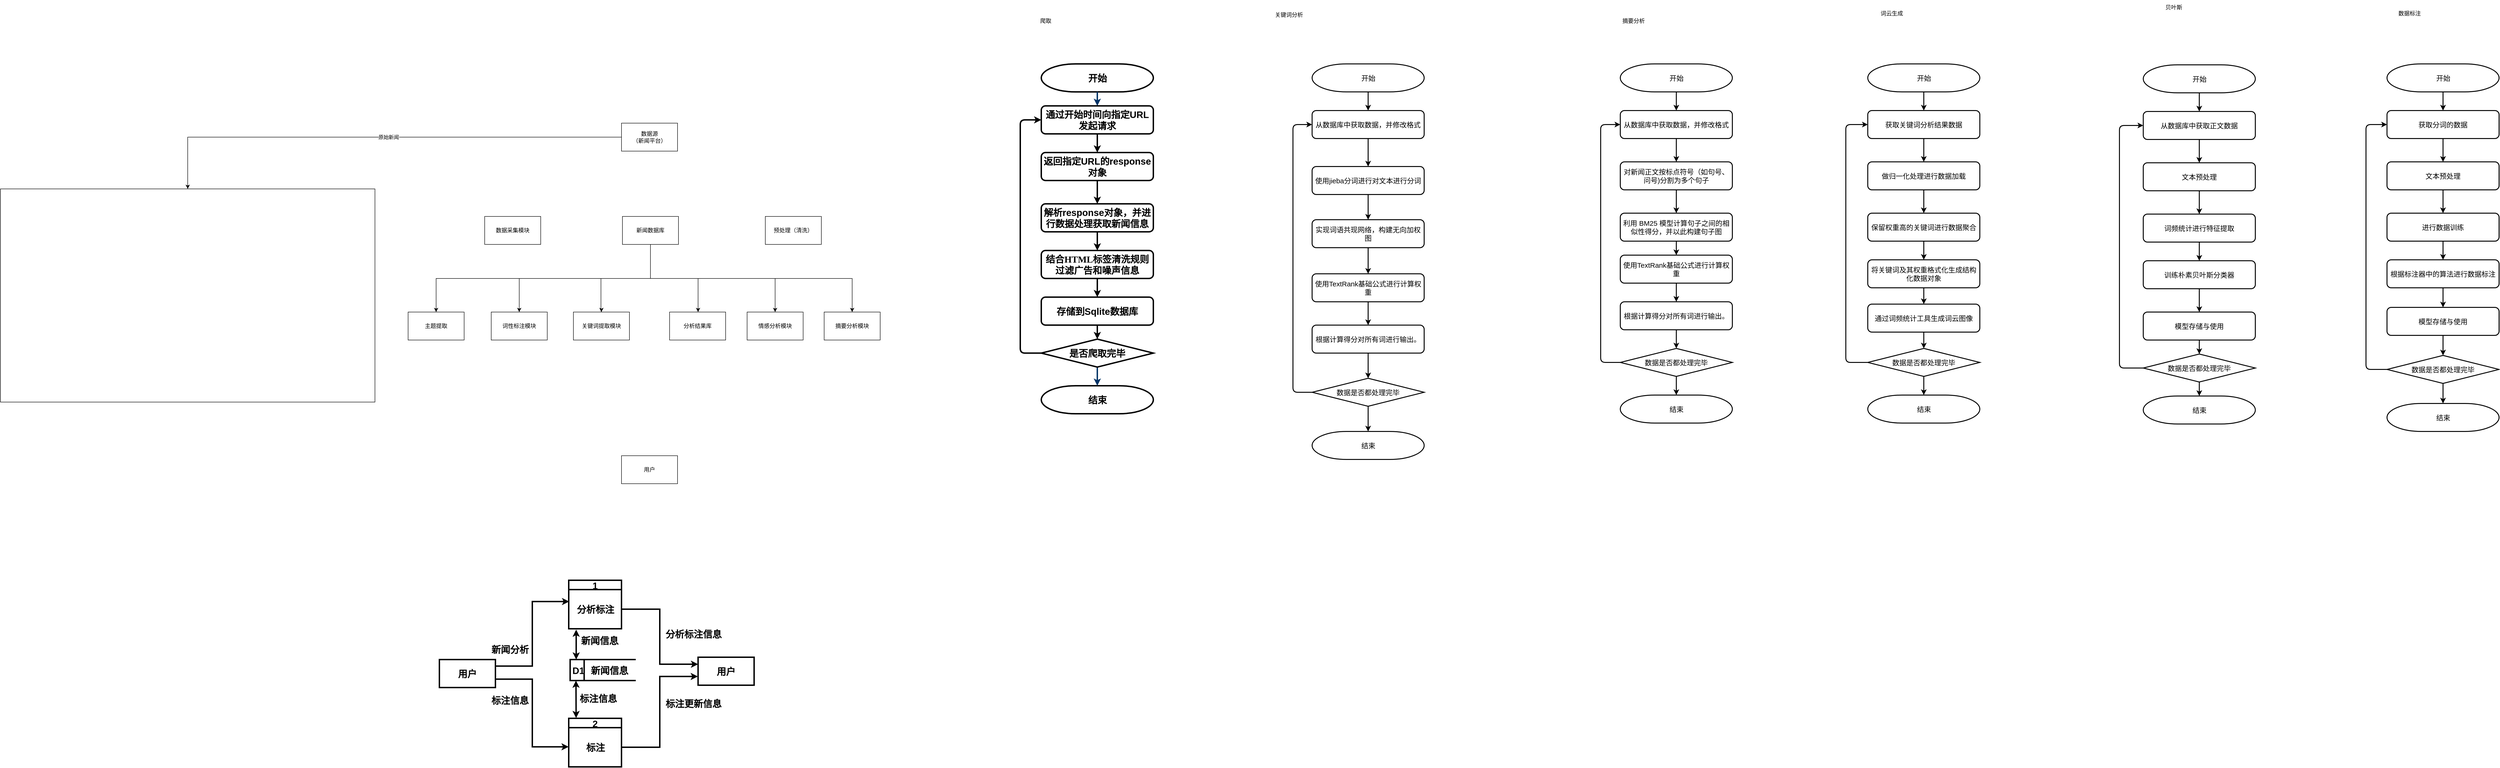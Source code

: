 <mxfile version="26.2.14">
  <diagram id="6a731a19-8d31-9384-78a2-239565b7b9f0" name="Page-1">
    <mxGraphModel dx="3912" dy="1442" grid="0" gridSize="10" guides="1" tooltips="1" connect="1" arrows="1" fold="1" page="0" pageScale="1" pageWidth="1169" pageHeight="827" background="none" math="0" shadow="0">
      <root>
        <mxCell id="0" />
        <mxCell id="1" parent="0" />
        <mxCell id="2" value="开始" style="shape=mxgraph.flowchart.terminator;strokeWidth=3;gradientColor=none;gradientDirection=north;fontStyle=1;html=1;strokeColor=default;fillColor=default;fontSize=20;rounded=1;" parent="1" vertex="1">
          <mxGeometry x="140" y="120" width="240" height="60" as="geometry" />
        </mxCell>
        <mxCell id="7" style="fontStyle=1;strokeColor=#003366;strokeWidth=3;html=1;entryX=0.5;entryY=0;entryDx=0;entryDy=0;rounded=1;fontSize=20;" parent="1" source="2" target="wHxs4oyfYH_jLCG5n1om-55" edge="1">
          <mxGeometry relative="1" as="geometry">
            <mxPoint x="261.868" y="182" as="targetPoint" />
          </mxGeometry>
        </mxCell>
        <mxCell id="54" value="" style="edgeStyle=elbowEdgeStyle;elbow=horizontal;fontStyle=1;strokeColor=default;strokeWidth=3;html=1;entryX=0;entryY=0.5;entryDx=0;entryDy=0;rounded=1;exitX=0;exitY=0.5;exitDx=0;exitDy=0;exitPerimeter=0;align=center;verticalAlign=middle;fontFamily=Helvetica;fontSize=20;fontColor=default;labelBackgroundColor=default;endArrow=classic;fillColor=default;gradientColor=none;gradientDirection=north;" parent="1" source="wHxs4oyfYH_jLCG5n1om-70" target="wHxs4oyfYH_jLCG5n1om-55" edge="1">
          <mxGeometry width="100" height="100" as="geometry">
            <mxPoint x="104" y="792" as="sourcePoint" />
            <mxPoint x="140.98" y="253" as="targetPoint" />
            <Array as="points">
              <mxPoint x="95" y="494" />
            </Array>
          </mxGeometry>
        </mxCell>
        <mxCell id="wHxs4oyfYH_jLCG5n1om-58" style="rounded=1;orthogonalLoop=1;jettySize=auto;html=1;entryX=0.5;entryY=0;entryDx=0;entryDy=0;fontFamily=Helvetica;fontSize=20;fontColor=default;fontStyle=1;strokeWidth=3;" parent="1" source="wHxs4oyfYH_jLCG5n1om-55" target="wHxs4oyfYH_jLCG5n1om-56" edge="1">
          <mxGeometry relative="1" as="geometry" />
        </mxCell>
        <mxCell id="wHxs4oyfYH_jLCG5n1om-55" value="通过开始时间向指定URL发起请求" style="rounded=1;whiteSpace=wrap;html=1;strokeColor=default;strokeWidth=3;align=center;verticalAlign=middle;fontFamily=Helvetica;fontSize=20;fontColor=default;fontStyle=1;fillColor=default;gradientColor=none;gradientDirection=north;shadow=0;" parent="1" vertex="1">
          <mxGeometry x="140" y="210" width="240" height="60" as="geometry" />
        </mxCell>
        <mxCell id="wHxs4oyfYH_jLCG5n1om-63" value="" style="edgeStyle=orthogonalEdgeStyle;rounded=1;orthogonalLoop=1;jettySize=auto;html=1;fontFamily=Helvetica;fontSize=20;fontColor=default;fontStyle=1;entryX=0.5;entryY=0;entryDx=0;entryDy=0;strokeWidth=3;" parent="1" source="wHxs4oyfYH_jLCG5n1om-56" target="wHxs4oyfYH_jLCG5n1om-64" edge="1">
          <mxGeometry relative="1" as="geometry">
            <mxPoint x="262" y="472" as="targetPoint" />
          </mxGeometry>
        </mxCell>
        <mxCell id="wHxs4oyfYH_jLCG5n1om-56" value="返回指定URL的response对象" style="rounded=1;whiteSpace=wrap;html=1;strokeColor=default;strokeWidth=3;align=center;verticalAlign=middle;fontFamily=Helvetica;fontSize=20;fontColor=default;fontStyle=1;fillColor=default;gradientColor=none;gradientDirection=north;shadow=0;resizable=1;" parent="1" vertex="1">
          <mxGeometry x="140" y="310" width="240" height="60" as="geometry" />
        </mxCell>
        <mxCell id="wHxs4oyfYH_jLCG5n1om-67" style="edgeStyle=orthogonalEdgeStyle;rounded=1;orthogonalLoop=1;jettySize=auto;html=1;entryX=0.5;entryY=0;entryDx=0;entryDy=0;fontFamily=Helvetica;fontSize=20;fontColor=default;fontStyle=1;strokeWidth=3;" parent="1" source="wHxs4oyfYH_jLCG5n1om-64" target="wHxs4oyfYH_jLCG5n1om-66" edge="1">
          <mxGeometry relative="1" as="geometry" />
        </mxCell>
        <mxCell id="wHxs4oyfYH_jLCG5n1om-64" value="解析response对象，并进行数据处理获取新闻信息" style="rounded=1;whiteSpace=wrap;html=1;strokeColor=default;strokeWidth=3;align=center;verticalAlign=middle;fontFamily=Helvetica;fontSize=20;fontColor=default;fontStyle=1;fillColor=default;gradientColor=none;gradientDirection=north;aspect=fixed;shadow=0;resizable=1;" parent="1" vertex="1">
          <mxGeometry x="140" y="420" width="240" height="60" as="geometry" />
        </mxCell>
        <mxCell id="wHxs4oyfYH_jLCG5n1om-72" style="edgeStyle=orthogonalEdgeStyle;rounded=1;orthogonalLoop=1;jettySize=auto;html=1;entryX=0.5;entryY=0;entryDx=0;entryDy=0;fontFamily=Helvetica;fontSize=20;fontColor=default;fontStyle=1;strokeWidth=3;" parent="1" source="wHxs4oyfYH_jLCG5n1om-66" target="wHxs4oyfYH_jLCG5n1om-71" edge="1">
          <mxGeometry relative="1" as="geometry" />
        </mxCell>
        <mxCell id="wHxs4oyfYH_jLCG5n1om-66" value="&lt;span lang=&quot;ZH-CN&quot; style=&quot;text-align: start; line-height: 24px; font-family: SimSun;&quot;&gt;结合&lt;/span&gt;&lt;span lang=&quot;EN-US&quot; style=&quot;text-align: start; line-height: 24px; font-family: &amp;quot;Times New Roman&amp;quot;, serif;&quot;&gt;HTML&lt;/span&gt;&lt;span lang=&quot;ZH-CN&quot; style=&quot;text-align: start; line-height: 24px; font-family: SimSun;&quot;&gt;标签清洗规则过滤广告和噪声信息&lt;/span&gt;&lt;span style=&quot;text-align: start;&quot;&gt;&lt;/span&gt;" style="rounded=1;whiteSpace=wrap;html=1;strokeColor=default;strokeWidth=3;align=center;verticalAlign=middle;fontFamily=Helvetica;fontSize=20;fontColor=default;fontStyle=1;fillColor=default;gradientColor=none;gradientDirection=north;aspect=fixed;shadow=0;resizable=1;" parent="1" vertex="1">
          <mxGeometry x="140" y="520" width="240" height="60" as="geometry" />
        </mxCell>
        <mxCell id="wHxs4oyfYH_jLCG5n1om-68" value="结束" style="shape=mxgraph.flowchart.terminator;strokeWidth=3;gradientColor=none;gradientDirection=north;fontStyle=1;html=1;rounded=1;shadow=0;strokeColor=default;align=center;verticalAlign=middle;fontFamily=Helvetica;fontSize=20;fontColor=default;resizable=1;fillColor=default;" parent="1" vertex="1">
          <mxGeometry x="140" y="810" width="240" height="60" as="geometry" />
        </mxCell>
        <mxCell id="wHxs4oyfYH_jLCG5n1om-69" value="" style="edgeStyle=elbowEdgeStyle;elbow=vertical;exitX=0.5;exitY=1;exitPerimeter=0;entryX=0.5;entryY=0;entryPerimeter=0;fontStyle=1;strokeColor=#003366;strokeWidth=3;html=1;exitDx=0;exitDy=0;rounded=1;fontSize=20;" parent="1" source="wHxs4oyfYH_jLCG5n1om-70" target="wHxs4oyfYH_jLCG5n1om-68" edge="1">
          <mxGeometry width="100" height="100" as="geometry">
            <mxPoint x="260.99" y="1132" as="sourcePoint" />
            <mxPoint x="40.99" y="-678" as="targetPoint" />
          </mxGeometry>
        </mxCell>
        <mxCell id="wHxs4oyfYH_jLCG5n1om-70" value="是否爬取完毕" style="strokeWidth=3;html=1;shape=mxgraph.flowchart.decision;whiteSpace=wrap;strokeColor=default;align=center;verticalAlign=middle;fontFamily=Helvetica;fontSize=20;fontColor=default;fontStyle=1;fillColor=default;gradientColor=none;gradientDirection=north;rounded=1;shadow=0;resizable=1;" parent="1" vertex="1">
          <mxGeometry x="140" y="710" width="240" height="60" as="geometry" />
        </mxCell>
        <mxCell id="wHxs4oyfYH_jLCG5n1om-71" value="存储到Sqlite数据库" style="rounded=1;whiteSpace=wrap;html=1;strokeColor=default;strokeWidth=3;align=center;verticalAlign=middle;fontFamily=Helvetica;fontSize=20;fontColor=default;fontStyle=1;fillColor=default;gradientColor=none;gradientDirection=north;aspect=fixed;shadow=0;resizable=1;" parent="1" vertex="1">
          <mxGeometry x="140" y="620" width="240" height="60" as="geometry" />
        </mxCell>
        <mxCell id="wHxs4oyfYH_jLCG5n1om-73" style="edgeStyle=orthogonalEdgeStyle;rounded=1;orthogonalLoop=1;jettySize=auto;html=1;entryX=0.5;entryY=0;entryDx=0;entryDy=0;entryPerimeter=0;fontFamily=Helvetica;fontSize=20;fontColor=default;fontStyle=1;strokeWidth=3;" parent="1" source="wHxs4oyfYH_jLCG5n1om-71" target="wHxs4oyfYH_jLCG5n1om-70" edge="1">
          <mxGeometry relative="1" as="geometry" />
        </mxCell>
        <mxCell id="LzJQOZDA2m0IZSeO_Y6F-54" value="开始" style="shape=mxgraph.flowchart.terminator;strokeWidth=2;gradientColor=none;gradientDirection=north;fontStyle=0;html=1;rounded=1;strokeColor=default;align=center;verticalAlign=middle;fontFamily=Helvetica;fontSize=15;fontColor=default;fillColor=default;" parent="1" vertex="1">
          <mxGeometry x="720" y="120" width="240" height="60" as="geometry" />
        </mxCell>
        <mxCell id="LzJQOZDA2m0IZSeO_Y6F-55" style="fontStyle=0;strokeColor=default;strokeWidth=2;html=1;entryX=0.5;entryY=0;entryDx=0;entryDy=0;rounded=1;align=center;verticalAlign=middle;fontFamily=Helvetica;fontSize=15;fontColor=default;fillColor=default;gradientColor=none;gradientDirection=north;" parent="1" source="LzJQOZDA2m0IZSeO_Y6F-54" target="LzJQOZDA2m0IZSeO_Y6F-58" edge="1">
          <mxGeometry relative="1" as="geometry">
            <mxPoint x="797.868" y="161" as="targetPoint" />
          </mxGeometry>
        </mxCell>
        <mxCell id="LzJQOZDA2m0IZSeO_Y6F-56" value="" style="edgeStyle=elbowEdgeStyle;elbow=horizontal;fontStyle=0;strokeColor=default;strokeWidth=2;html=1;entryX=0;entryY=0.5;entryDx=0;entryDy=0;exitX=0;exitY=0.5;exitDx=0;exitDy=0;exitPerimeter=0;rounded=1;align=center;verticalAlign=middle;fontFamily=Helvetica;fontSize=15;fontColor=default;fillColor=default;gradientColor=none;gradientDirection=north;" parent="1" source="LzJQOZDA2m0IZSeO_Y6F-67" target="LzJQOZDA2m0IZSeO_Y6F-58" edge="1">
          <mxGeometry width="100" height="100" as="geometry">
            <mxPoint x="697" y="851" as="sourcePoint" />
            <mxPoint x="687" y="321" as="targetPoint" />
            <Array as="points">
              <mxPoint x="679" y="546" />
            </Array>
          </mxGeometry>
        </mxCell>
        <mxCell id="LzJQOZDA2m0IZSeO_Y6F-58" value="从数据库中获取数据，并修改格式" style="rounded=1;whiteSpace=wrap;html=1;strokeColor=default;strokeWidth=2;align=center;verticalAlign=middle;fontFamily=Helvetica;fontSize=15;fontColor=default;fontStyle=0;fillColor=default;gradientColor=none;gradientDirection=north;aspect=fixed;" parent="1" vertex="1">
          <mxGeometry x="720" y="220" width="240" height="60" as="geometry" />
        </mxCell>
        <mxCell id="LzJQOZDA2m0IZSeO_Y6F-59" value="" style="rounded=1;orthogonalLoop=1;jettySize=auto;html=1;fontFamily=Helvetica;fontSize=15;fontColor=default;fontStyle=0;entryX=0.5;entryY=0;entryDx=0;entryDy=0;strokeColor=default;strokeWidth=2;align=center;verticalAlign=middle;fillColor=default;gradientColor=none;gradientDirection=north;exitX=0.5;exitY=1;exitDx=0;exitDy=0;" parent="1" source="LzJQOZDA2m0IZSeO_Y6F-58" target="LzJQOZDA2m0IZSeO_Y6F-62" edge="1">
          <mxGeometry relative="1" as="geometry">
            <mxPoint x="798" y="451" as="targetPoint" />
            <mxPoint x="909" y="302" as="sourcePoint" />
          </mxGeometry>
        </mxCell>
        <mxCell id="Jha9g-4mbw-mB7nA6V5e-54" style="edgeStyle=orthogonalEdgeStyle;rounded=1;orthogonalLoop=1;jettySize=auto;html=1;entryX=0.5;entryY=0;entryDx=0;entryDy=0;strokeColor=default;strokeWidth=2;align=center;verticalAlign=middle;fontFamily=Helvetica;fontSize=15;fontColor=default;fontStyle=0;labelBackgroundColor=default;endArrow=classic;fillColor=default;gradientColor=none;gradientDirection=north;" parent="1" source="LzJQOZDA2m0IZSeO_Y6F-62" target="LzJQOZDA2m0IZSeO_Y6F-64" edge="1">
          <mxGeometry relative="1" as="geometry" />
        </mxCell>
        <mxCell id="LzJQOZDA2m0IZSeO_Y6F-62" value="使用jieba分词进行对文本进行分词" style="rounded=1;whiteSpace=wrap;html=1;strokeColor=default;strokeWidth=2;align=center;verticalAlign=middle;fontFamily=Helvetica;fontSize=15;fontColor=default;fontStyle=0;fillColor=default;gradientColor=none;gradientDirection=north;aspect=fixed;" parent="1" vertex="1">
          <mxGeometry x="720" y="340" width="240" height="60" as="geometry" />
        </mxCell>
        <mxCell id="LzJQOZDA2m0IZSeO_Y6F-63" style="edgeStyle=orthogonalEdgeStyle;rounded=1;orthogonalLoop=1;jettySize=auto;html=1;entryX=0.5;entryY=0;entryDx=0;entryDy=0;fontFamily=Helvetica;fontSize=15;fontColor=default;fontStyle=0;strokeColor=default;strokeWidth=2;align=center;verticalAlign=middle;fillColor=default;gradientColor=none;gradientDirection=north;" parent="1" source="LzJQOZDA2m0IZSeO_Y6F-64" target="LzJQOZDA2m0IZSeO_Y6F-68" edge="1">
          <mxGeometry relative="1" as="geometry" />
        </mxCell>
        <mxCell id="LzJQOZDA2m0IZSeO_Y6F-64" value="实现词语共现网络，构建无向加权图" style="rounded=1;whiteSpace=wrap;html=1;strokeColor=default;strokeWidth=2;align=center;verticalAlign=middle;fontFamily=Helvetica;fontSize=15;fontColor=default;fontStyle=0;fillColor=default;gradientColor=none;gradientDirection=north;aspect=fixed;" parent="1" vertex="1">
          <mxGeometry x="720" y="454" width="240" height="60" as="geometry" />
        </mxCell>
        <mxCell id="LzJQOZDA2m0IZSeO_Y6F-65" value="结束" style="shape=mxgraph.flowchart.terminator;strokeWidth=2;gradientColor=none;gradientDirection=north;fontStyle=0;html=1;rounded=1;strokeColor=default;align=center;verticalAlign=middle;fontFamily=Helvetica;fontSize=15;fontColor=default;fillColor=default;" parent="1" vertex="1">
          <mxGeometry x="720" y="908" width="240" height="60" as="geometry" />
        </mxCell>
        <mxCell id="LzJQOZDA2m0IZSeO_Y6F-66" value="" style="edgeStyle=elbowEdgeStyle;elbow=vertical;exitX=0.5;exitY=1;exitPerimeter=0;entryX=0.5;entryY=0;entryPerimeter=0;fontStyle=0;strokeColor=default;strokeWidth=2;html=1;exitDx=0;exitDy=0;rounded=1;align=center;verticalAlign=middle;fontFamily=Helvetica;fontSize=15;fontColor=default;fillColor=default;gradientColor=none;gradientDirection=north;" parent="1" source="LzJQOZDA2m0IZSeO_Y6F-67" target="LzJQOZDA2m0IZSeO_Y6F-65" edge="1">
          <mxGeometry width="100" height="100" as="geometry">
            <mxPoint x="796.74" y="1261" as="sourcePoint" />
            <mxPoint x="576.74" y="-549" as="targetPoint" />
          </mxGeometry>
        </mxCell>
        <mxCell id="LzJQOZDA2m0IZSeO_Y6F-67" value="数据是否都处理完毕" style="strokeWidth=2;html=1;shape=mxgraph.flowchart.decision;whiteSpace=wrap;strokeColor=default;align=center;verticalAlign=middle;fontFamily=Helvetica;fontSize=15;fontColor=default;fontStyle=0;fillColor=default;gradientColor=none;gradientDirection=north;rounded=1;" parent="1" vertex="1">
          <mxGeometry x="720" y="794" width="240" height="60" as="geometry" />
        </mxCell>
        <mxCell id="LzJQOZDA2m0IZSeO_Y6F-75" style="edgeStyle=orthogonalEdgeStyle;rounded=1;orthogonalLoop=1;jettySize=auto;html=1;entryX=0.5;entryY=0;entryDx=0;entryDy=0;strokeColor=default;strokeWidth=2;align=center;verticalAlign=middle;fontFamily=Helvetica;fontSize=15;fontColor=default;fontStyle=0;fillColor=default;gradientColor=none;gradientDirection=north;" parent="1" source="LzJQOZDA2m0IZSeO_Y6F-68" target="LzJQOZDA2m0IZSeO_Y6F-73" edge="1">
          <mxGeometry relative="1" as="geometry" />
        </mxCell>
        <mxCell id="LzJQOZDA2m0IZSeO_Y6F-68" value="使用TextRank基础公式进行计算权重" style="rounded=1;whiteSpace=wrap;html=1;strokeColor=default;strokeWidth=2;align=center;verticalAlign=middle;fontFamily=Helvetica;fontSize=15;fontColor=default;fontStyle=0;fillColor=default;gradientColor=none;gradientDirection=north;aspect=fixed;" parent="1" vertex="1">
          <mxGeometry x="720" y="570" width="240" height="60" as="geometry" />
        </mxCell>
        <mxCell id="LzJQOZDA2m0IZSeO_Y6F-73" value="根据计算得分对所有词进行输出。" style="rounded=1;whiteSpace=wrap;html=1;strokeColor=default;strokeWidth=2;align=center;verticalAlign=middle;fontFamily=Helvetica;fontSize=15;fontColor=default;fontStyle=0;fillColor=default;gradientColor=none;gradientDirection=north;aspect=fixed;" parent="1" vertex="1">
          <mxGeometry x="720" y="680" width="240" height="60" as="geometry" />
        </mxCell>
        <mxCell id="LzJQOZDA2m0IZSeO_Y6F-76" style="edgeStyle=orthogonalEdgeStyle;rounded=1;orthogonalLoop=1;jettySize=auto;html=1;entryX=0.5;entryY=0;entryDx=0;entryDy=0;entryPerimeter=0;strokeColor=default;strokeWidth=2;align=center;verticalAlign=middle;fontFamily=Helvetica;fontSize=15;fontColor=default;fontStyle=0;fillColor=default;gradientColor=none;gradientDirection=north;" parent="1" source="LzJQOZDA2m0IZSeO_Y6F-73" target="LzJQOZDA2m0IZSeO_Y6F-67" edge="1">
          <mxGeometry relative="1" as="geometry" />
        </mxCell>
        <mxCell id="IWu84GvnVnbfeA6_wP9a-54" value="开始" style="shape=mxgraph.flowchart.terminator;strokeWidth=2;gradientColor=none;gradientDirection=north;fontStyle=0;html=1;rounded=1;strokeColor=default;align=center;verticalAlign=middle;fontFamily=Helvetica;fontSize=15;fontColor=default;fillColor=default;" parent="1" vertex="1">
          <mxGeometry x="1380" y="120" width="240" height="60" as="geometry" />
        </mxCell>
        <mxCell id="IWu84GvnVnbfeA6_wP9a-55" style="fontStyle=0;strokeColor=default;strokeWidth=2;html=1;entryX=0.5;entryY=0;entryDx=0;entryDy=0;rounded=1;align=center;verticalAlign=middle;fontFamily=Helvetica;fontSize=15;fontColor=default;fillColor=default;gradientColor=none;gradientDirection=north;" parent="1" source="IWu84GvnVnbfeA6_wP9a-54" target="IWu84GvnVnbfeA6_wP9a-58" edge="1">
          <mxGeometry relative="1" as="geometry">
            <mxPoint x="1454.868" y="250" as="targetPoint" />
          </mxGeometry>
        </mxCell>
        <mxCell id="IWu84GvnVnbfeA6_wP9a-56" value="" style="edgeStyle=elbowEdgeStyle;elbow=horizontal;fontStyle=0;strokeColor=default;strokeWidth=2;html=1;entryX=0;entryY=0.5;entryDx=0;entryDy=0;exitX=0;exitY=0.5;exitDx=0;exitDy=0;exitPerimeter=0;rounded=1;align=center;verticalAlign=middle;fontFamily=Helvetica;fontSize=15;fontColor=default;fillColor=default;gradientColor=none;gradientDirection=north;" parent="1" source="IWu84GvnVnbfeA6_wP9a-67" target="IWu84GvnVnbfeA6_wP9a-58" edge="1">
          <mxGeometry width="100" height="100" as="geometry">
            <mxPoint x="1354" y="940" as="sourcePoint" />
            <mxPoint x="1344" y="410" as="targetPoint" />
            <Array as="points">
              <mxPoint x="1338" y="509" />
            </Array>
          </mxGeometry>
        </mxCell>
        <mxCell id="IWu84GvnVnbfeA6_wP9a-57" style="edgeStyle=orthogonalEdgeStyle;rounded=1;orthogonalLoop=1;jettySize=auto;html=1;entryX=0.5;entryY=0;entryDx=0;entryDy=0;fontFamily=Helvetica;fontSize=15;fontColor=default;fontStyle=0;strokeColor=default;strokeWidth=2;align=center;verticalAlign=middle;fillColor=default;gradientColor=none;gradientDirection=north;" parent="1" source="IWu84GvnVnbfeA6_wP9a-58" target="IWu84GvnVnbfeA6_wP9a-60" edge="1">
          <mxGeometry relative="1" as="geometry" />
        </mxCell>
        <mxCell id="IWu84GvnVnbfeA6_wP9a-58" value="从数据库中获取数据，并修改格式" style="rounded=1;whiteSpace=wrap;html=1;strokeColor=default;strokeWidth=2;align=center;verticalAlign=middle;fontFamily=Helvetica;fontSize=15;fontColor=default;fontStyle=0;fillColor=default;gradientColor=none;gradientDirection=north;aspect=fixed;" parent="1" vertex="1">
          <mxGeometry x="1380" y="220" width="240" height="60" as="geometry" />
        </mxCell>
        <mxCell id="IWu84GvnVnbfeA6_wP9a-59" value="" style="edgeStyle=orthogonalEdgeStyle;rounded=1;orthogonalLoop=1;jettySize=auto;html=1;fontFamily=Helvetica;fontSize=15;fontColor=default;fontStyle=0;entryX=0.5;entryY=0;entryDx=0;entryDy=0;strokeColor=default;strokeWidth=2;align=center;verticalAlign=middle;fillColor=default;gradientColor=none;gradientDirection=north;" parent="1" source="IWu84GvnVnbfeA6_wP9a-60" target="IWu84GvnVnbfeA6_wP9a-62" edge="1">
          <mxGeometry relative="1" as="geometry">
            <mxPoint x="1455" y="540" as="targetPoint" />
          </mxGeometry>
        </mxCell>
        <mxCell id="IWu84GvnVnbfeA6_wP9a-60" value="对新闻正文按标点符号（如句号、问号)分割为多个句子" style="rounded=1;whiteSpace=wrap;html=1;strokeColor=default;strokeWidth=2;align=center;verticalAlign=middle;fontFamily=Helvetica;fontSize=15;fontColor=default;fontStyle=0;fillColor=default;gradientColor=none;gradientDirection=north;aspect=fixed;" parent="1" vertex="1">
          <mxGeometry x="1380" y="330" width="240" height="60" as="geometry" />
        </mxCell>
        <mxCell id="IWu84GvnVnbfeA6_wP9a-61" style="edgeStyle=orthogonalEdgeStyle;rounded=1;orthogonalLoop=1;jettySize=auto;html=1;entryX=0.5;entryY=0;entryDx=0;entryDy=0;fontFamily=Helvetica;fontSize=15;fontColor=default;fontStyle=0;strokeColor=default;strokeWidth=2;align=center;verticalAlign=middle;fillColor=default;gradientColor=none;gradientDirection=north;" parent="1" source="IWu84GvnVnbfeA6_wP9a-62" target="IWu84GvnVnbfeA6_wP9a-69" edge="1">
          <mxGeometry relative="1" as="geometry">
            <mxPoint x="1454.245" y="640" as="targetPoint" />
          </mxGeometry>
        </mxCell>
        <mxCell id="IWu84GvnVnbfeA6_wP9a-62" value="利用 BM25 模型计算句子之间的相似性得分，并以此构建句子图" style="rounded=1;whiteSpace=wrap;html=1;strokeColor=default;strokeWidth=2;align=center;verticalAlign=middle;fontFamily=Helvetica;fontSize=15;fontColor=default;fontStyle=0;fillColor=default;gradientColor=none;gradientDirection=north;aspect=fixed;" parent="1" vertex="1">
          <mxGeometry x="1380" y="440" width="240" height="60" as="geometry" />
        </mxCell>
        <mxCell id="IWu84GvnVnbfeA6_wP9a-65" value="结束" style="shape=mxgraph.flowchart.terminator;strokeWidth=2;gradientColor=none;gradientDirection=north;fontStyle=0;html=1;rounded=1;strokeColor=default;align=center;verticalAlign=middle;fontFamily=Helvetica;fontSize=15;fontColor=default;fillColor=default;" parent="1" vertex="1">
          <mxGeometry x="1380" y="830" width="240" height="60" as="geometry" />
        </mxCell>
        <mxCell id="IWu84GvnVnbfeA6_wP9a-66" value="" style="edgeStyle=elbowEdgeStyle;elbow=vertical;exitX=0.5;exitY=1;exitPerimeter=0;entryX=0.5;entryY=0;entryPerimeter=0;fontStyle=0;strokeColor=default;strokeWidth=2;html=1;exitDx=0;exitDy=0;rounded=1;align=center;verticalAlign=middle;fontFamily=Helvetica;fontSize=15;fontColor=default;fillColor=default;gradientColor=none;gradientDirection=north;" parent="1" source="IWu84GvnVnbfeA6_wP9a-67" target="IWu84GvnVnbfeA6_wP9a-65" edge="1">
          <mxGeometry width="100" height="100" as="geometry">
            <mxPoint x="1453.995" y="1000" as="sourcePoint" />
            <mxPoint x="1233.74" y="-600" as="targetPoint" />
          </mxGeometry>
        </mxCell>
        <mxCell id="IWu84GvnVnbfeA6_wP9a-67" value="数据是否都处理完毕" style="strokeWidth=2;html=1;shape=mxgraph.flowchart.decision;whiteSpace=wrap;strokeColor=default;align=center;verticalAlign=middle;fontFamily=Helvetica;fontSize=15;fontColor=default;fontStyle=0;fillColor=default;gradientColor=none;gradientDirection=north;rounded=1;" parent="1" vertex="1">
          <mxGeometry x="1380" y="730" width="240" height="60" as="geometry" />
        </mxCell>
        <mxCell id="IWu84GvnVnbfeA6_wP9a-68" style="edgeStyle=orthogonalEdgeStyle;rounded=1;orthogonalLoop=1;jettySize=auto;html=1;entryX=0.5;entryY=0;entryDx=0;entryDy=0;strokeColor=default;strokeWidth=2;align=center;verticalAlign=middle;fontFamily=Helvetica;fontSize=15;fontColor=default;fontStyle=0;fillColor=default;gradientColor=none;gradientDirection=north;" parent="1" source="IWu84GvnVnbfeA6_wP9a-69" target="IWu84GvnVnbfeA6_wP9a-70" edge="1">
          <mxGeometry relative="1" as="geometry" />
        </mxCell>
        <mxCell id="IWu84GvnVnbfeA6_wP9a-69" value="使用TextRank基础公式进行计算权重" style="rounded=1;whiteSpace=wrap;html=1;strokeColor=default;strokeWidth=2;align=center;verticalAlign=middle;fontFamily=Helvetica;fontSize=15;fontColor=default;fontStyle=0;fillColor=default;gradientColor=none;gradientDirection=north;aspect=fixed;" parent="1" vertex="1">
          <mxGeometry x="1380" y="530" width="240" height="60" as="geometry" />
        </mxCell>
        <mxCell id="IWu84GvnVnbfeA6_wP9a-70" value="根据计算得分对所有词进行输出。" style="rounded=1;whiteSpace=wrap;html=1;strokeColor=default;strokeWidth=2;align=center;verticalAlign=middle;fontFamily=Helvetica;fontSize=15;fontColor=default;fontStyle=0;fillColor=default;gradientColor=none;gradientDirection=north;aspect=fixed;" parent="1" vertex="1">
          <mxGeometry x="1380" y="630" width="240" height="60" as="geometry" />
        </mxCell>
        <mxCell id="IWu84GvnVnbfeA6_wP9a-71" style="edgeStyle=orthogonalEdgeStyle;rounded=1;orthogonalLoop=1;jettySize=auto;html=1;entryX=0.5;entryY=0;entryDx=0;entryDy=0;entryPerimeter=0;strokeColor=default;strokeWidth=2;align=center;verticalAlign=middle;fontFamily=Helvetica;fontSize=15;fontColor=default;fontStyle=0;fillColor=default;gradientColor=none;gradientDirection=north;" parent="1" source="IWu84GvnVnbfeA6_wP9a-70" target="IWu84GvnVnbfeA6_wP9a-67" edge="1">
          <mxGeometry relative="1" as="geometry">
            <mxPoint x="1453.995" y="940" as="targetPoint" />
          </mxGeometry>
        </mxCell>
        <mxCell id="IWu84GvnVnbfeA6_wP9a-89" value="开始" style="shape=mxgraph.flowchart.terminator;strokeWidth=2;gradientColor=none;gradientDirection=north;fontStyle=0;html=1;rounded=1;strokeColor=default;align=center;verticalAlign=middle;fontFamily=Helvetica;fontSize=15;fontColor=default;fillColor=default;" parent="1" vertex="1">
          <mxGeometry x="1910" y="120" width="240" height="60" as="geometry" />
        </mxCell>
        <mxCell id="IWu84GvnVnbfeA6_wP9a-90" style="fontStyle=0;strokeColor=default;strokeWidth=2;html=1;entryX=0.5;entryY=0;entryDx=0;entryDy=0;rounded=1;align=center;verticalAlign=middle;fontFamily=Helvetica;fontSize=15;fontColor=default;fillColor=default;gradientColor=none;gradientDirection=north;" parent="1" source="IWu84GvnVnbfeA6_wP9a-89" target="IWu84GvnVnbfeA6_wP9a-93" edge="1">
          <mxGeometry relative="1" as="geometry">
            <mxPoint x="1982.868" y="244" as="targetPoint" />
          </mxGeometry>
        </mxCell>
        <mxCell id="IWu84GvnVnbfeA6_wP9a-91" value="" style="edgeStyle=elbowEdgeStyle;elbow=horizontal;fontStyle=0;strokeColor=default;strokeWidth=2;html=1;entryX=0;entryY=0.5;entryDx=0;entryDy=0;exitX=0;exitY=0.5;exitDx=0;exitDy=0;exitPerimeter=0;rounded=1;align=center;verticalAlign=middle;fontFamily=Helvetica;fontSize=15;fontColor=default;fillColor=default;gradientColor=none;gradientDirection=north;" parent="1" source="IWu84GvnVnbfeA6_wP9a-100" target="IWu84GvnVnbfeA6_wP9a-93" edge="1">
          <mxGeometry width="100" height="100" as="geometry">
            <mxPoint x="1882" y="934" as="sourcePoint" />
            <mxPoint x="1872" y="404" as="targetPoint" />
            <Array as="points">
              <mxPoint x="1863" y="505" />
            </Array>
          </mxGeometry>
        </mxCell>
        <mxCell id="IWu84GvnVnbfeA6_wP9a-92" style="edgeStyle=orthogonalEdgeStyle;rounded=1;orthogonalLoop=1;jettySize=auto;html=1;entryX=0.5;entryY=0;entryDx=0;entryDy=0;fontFamily=Helvetica;fontSize=15;fontColor=default;fontStyle=0;strokeColor=default;strokeWidth=2;align=center;verticalAlign=middle;fillColor=default;gradientColor=none;gradientDirection=north;" parent="1" source="IWu84GvnVnbfeA6_wP9a-93" target="IWu84GvnVnbfeA6_wP9a-95" edge="1">
          <mxGeometry relative="1" as="geometry" />
        </mxCell>
        <mxCell id="IWu84GvnVnbfeA6_wP9a-93" value="获取关键词分析结果数据" style="rounded=1;whiteSpace=wrap;html=1;strokeColor=default;strokeWidth=2;align=center;verticalAlign=middle;fontFamily=Helvetica;fontSize=15;fontColor=default;fontStyle=0;fillColor=default;gradientColor=none;gradientDirection=north;aspect=fixed;" parent="1" vertex="1">
          <mxGeometry x="1910" y="220" width="240" height="60" as="geometry" />
        </mxCell>
        <mxCell id="IWu84GvnVnbfeA6_wP9a-94" value="" style="edgeStyle=orthogonalEdgeStyle;rounded=1;orthogonalLoop=1;jettySize=auto;html=1;fontFamily=Helvetica;fontSize=15;fontColor=default;fontStyle=0;entryX=0.5;entryY=0;entryDx=0;entryDy=0;strokeColor=default;strokeWidth=2;align=center;verticalAlign=middle;fillColor=default;gradientColor=none;gradientDirection=north;" parent="1" source="IWu84GvnVnbfeA6_wP9a-95" target="IWu84GvnVnbfeA6_wP9a-97" edge="1">
          <mxGeometry relative="1" as="geometry">
            <mxPoint x="1983" y="534" as="targetPoint" />
          </mxGeometry>
        </mxCell>
        <mxCell id="IWu84GvnVnbfeA6_wP9a-95" value="做归一化处理进行数据加载" style="rounded=1;whiteSpace=wrap;html=1;strokeColor=default;strokeWidth=2;align=center;verticalAlign=middle;fontFamily=Helvetica;fontSize=15;fontColor=default;fontStyle=0;fillColor=default;gradientColor=none;gradientDirection=north;aspect=fixed;" parent="1" vertex="1">
          <mxGeometry x="1910" y="330" width="240" height="60" as="geometry" />
        </mxCell>
        <mxCell id="IWu84GvnVnbfeA6_wP9a-96" style="edgeStyle=orthogonalEdgeStyle;rounded=1;orthogonalLoop=1;jettySize=auto;html=1;entryX=0.5;entryY=0;entryDx=0;entryDy=0;fontFamily=Helvetica;fontSize=15;fontColor=default;fontStyle=0;strokeColor=default;strokeWidth=2;align=center;verticalAlign=middle;fillColor=default;gradientColor=none;gradientDirection=north;" parent="1" source="IWu84GvnVnbfeA6_wP9a-97" target="IWu84GvnVnbfeA6_wP9a-102" edge="1">
          <mxGeometry relative="1" as="geometry">
            <mxPoint x="1982.245" y="634" as="targetPoint" />
          </mxGeometry>
        </mxCell>
        <mxCell id="IWu84GvnVnbfeA6_wP9a-97" value="保留权重高的关键词进行数据聚合" style="rounded=1;whiteSpace=wrap;html=1;strokeColor=default;strokeWidth=2;align=center;verticalAlign=middle;fontFamily=Helvetica;fontSize=15;fontColor=default;fontStyle=0;fillColor=default;gradientColor=none;gradientDirection=north;aspect=fixed;" parent="1" vertex="1">
          <mxGeometry x="1910" y="440" width="240" height="60" as="geometry" />
        </mxCell>
        <mxCell id="IWu84GvnVnbfeA6_wP9a-98" value="结束" style="shape=mxgraph.flowchart.terminator;strokeWidth=2;gradientColor=none;gradientDirection=north;fontStyle=0;html=1;rounded=1;strokeColor=default;align=center;verticalAlign=middle;fontFamily=Helvetica;fontSize=15;fontColor=default;fillColor=default;" parent="1" vertex="1">
          <mxGeometry x="1910" y="830" width="240" height="60" as="geometry" />
        </mxCell>
        <mxCell id="IWu84GvnVnbfeA6_wP9a-99" value="" style="edgeStyle=elbowEdgeStyle;elbow=vertical;exitX=0.5;exitY=1;exitPerimeter=0;entryX=0.5;entryY=0;entryPerimeter=0;fontStyle=0;strokeColor=default;strokeWidth=2;html=1;exitDx=0;exitDy=0;rounded=1;align=center;verticalAlign=middle;fontFamily=Helvetica;fontSize=15;fontColor=default;fillColor=default;gradientColor=none;gradientDirection=north;" parent="1" source="IWu84GvnVnbfeA6_wP9a-100" target="IWu84GvnVnbfeA6_wP9a-98" edge="1">
          <mxGeometry width="100" height="100" as="geometry">
            <mxPoint x="1981.995" y="994" as="sourcePoint" />
            <mxPoint x="1761.74" y="-606" as="targetPoint" />
          </mxGeometry>
        </mxCell>
        <mxCell id="IWu84GvnVnbfeA6_wP9a-100" value="数据是否都处理完毕" style="strokeWidth=2;html=1;shape=mxgraph.flowchart.decision;whiteSpace=wrap;strokeColor=default;align=center;verticalAlign=middle;fontFamily=Helvetica;fontSize=15;fontColor=default;fontStyle=0;fillColor=default;gradientColor=none;gradientDirection=north;rounded=1;" parent="1" vertex="1">
          <mxGeometry x="1910" y="730" width="240" height="60" as="geometry" />
        </mxCell>
        <mxCell id="IWu84GvnVnbfeA6_wP9a-101" style="edgeStyle=orthogonalEdgeStyle;rounded=1;orthogonalLoop=1;jettySize=auto;html=1;entryX=0.5;entryY=0;entryDx=0;entryDy=0;strokeColor=default;strokeWidth=2;align=center;verticalAlign=middle;fontFamily=Helvetica;fontSize=15;fontColor=default;fontStyle=0;fillColor=default;gradientColor=none;gradientDirection=north;" parent="1" source="IWu84GvnVnbfeA6_wP9a-102" target="IWu84GvnVnbfeA6_wP9a-103" edge="1">
          <mxGeometry relative="1" as="geometry" />
        </mxCell>
        <mxCell id="IWu84GvnVnbfeA6_wP9a-102" value="将关键词及其权重格式化生成结构化数据对象" style="rounded=1;whiteSpace=wrap;html=1;strokeColor=default;strokeWidth=2;align=center;verticalAlign=middle;fontFamily=Helvetica;fontSize=15;fontColor=default;fontStyle=0;fillColor=default;gradientColor=none;gradientDirection=north;aspect=fixed;" parent="1" vertex="1">
          <mxGeometry x="1910" y="540" width="240" height="60" as="geometry" />
        </mxCell>
        <mxCell id="IWu84GvnVnbfeA6_wP9a-103" value="通过词频统计工具生成词云图像" style="rounded=1;whiteSpace=wrap;html=1;strokeColor=default;strokeWidth=2;align=center;verticalAlign=middle;fontFamily=Helvetica;fontSize=15;fontColor=default;fontStyle=0;fillColor=default;gradientColor=none;gradientDirection=north;aspect=fixed;" parent="1" vertex="1">
          <mxGeometry x="1910" y="635" width="240" height="60" as="geometry" />
        </mxCell>
        <mxCell id="IWu84GvnVnbfeA6_wP9a-104" style="edgeStyle=orthogonalEdgeStyle;rounded=1;orthogonalLoop=1;jettySize=auto;html=1;entryX=0.5;entryY=0;entryDx=0;entryDy=0;entryPerimeter=0;strokeColor=default;strokeWidth=2;align=center;verticalAlign=middle;fontFamily=Helvetica;fontSize=15;fontColor=default;fontStyle=0;fillColor=default;gradientColor=none;gradientDirection=north;" parent="1" source="IWu84GvnVnbfeA6_wP9a-103" target="IWu84GvnVnbfeA6_wP9a-100" edge="1">
          <mxGeometry relative="1" as="geometry">
            <mxPoint x="1981.995" y="934" as="targetPoint" />
          </mxGeometry>
        </mxCell>
        <mxCell id="SIV2kzbjCIx-U6j8kf4C-54" value="开始" style="shape=mxgraph.flowchart.terminator;strokeWidth=2;gradientColor=none;gradientDirection=north;fontStyle=0;html=1;rounded=1;strokeColor=default;align=center;verticalAlign=middle;fontFamily=Helvetica;fontSize=15;fontColor=default;fillColor=default;" parent="1" vertex="1">
          <mxGeometry x="2500" y="122" width="240" height="60" as="geometry" />
        </mxCell>
        <mxCell id="SIV2kzbjCIx-U6j8kf4C-55" style="fontStyle=0;strokeColor=default;strokeWidth=2;html=1;entryX=0.5;entryY=0;entryDx=0;entryDy=0;rounded=1;align=center;verticalAlign=middle;fontFamily=Helvetica;fontSize=15;fontColor=default;fillColor=default;gradientColor=none;gradientDirection=north;" parent="1" source="SIV2kzbjCIx-U6j8kf4C-54" target="SIV2kzbjCIx-U6j8kf4C-58" edge="1">
          <mxGeometry relative="1" as="geometry">
            <mxPoint x="2571.868" y="226" as="targetPoint" />
          </mxGeometry>
        </mxCell>
        <mxCell id="SIV2kzbjCIx-U6j8kf4C-56" value="" style="edgeStyle=elbowEdgeStyle;elbow=horizontal;fontStyle=0;strokeColor=default;strokeWidth=2;html=1;entryX=0;entryY=0.5;entryDx=0;entryDy=0;exitX=0;exitY=0.5;exitDx=0;exitDy=0;exitPerimeter=0;rounded=1;align=center;verticalAlign=middle;fontFamily=Helvetica;fontSize=15;fontColor=default;fillColor=default;gradientColor=none;gradientDirection=north;" parent="1" source="SIV2kzbjCIx-U6j8kf4C-65" target="SIV2kzbjCIx-U6j8kf4C-58" edge="1">
          <mxGeometry width="100" height="100" as="geometry">
            <mxPoint x="2471" y="916" as="sourcePoint" />
            <mxPoint x="2461" y="386" as="targetPoint" />
            <Array as="points">
              <mxPoint x="2449" y="507" />
            </Array>
          </mxGeometry>
        </mxCell>
        <mxCell id="92oYA4hD888_DOW6mJJg-55" style="edgeStyle=orthogonalEdgeStyle;rounded=1;orthogonalLoop=1;jettySize=auto;html=1;entryX=0.5;entryY=0;entryDx=0;entryDy=0;strokeColor=default;strokeWidth=2;align=center;verticalAlign=middle;fontFamily=Helvetica;fontSize=15;fontColor=default;fontStyle=0;fillColor=default;gradientColor=none;gradientDirection=north;" parent="1" source="SIV2kzbjCIx-U6j8kf4C-58" target="SIV2kzbjCIx-U6j8kf4C-67" edge="1">
          <mxGeometry relative="1" as="geometry" />
        </mxCell>
        <mxCell id="SIV2kzbjCIx-U6j8kf4C-58" value="从数据库中获取正文数据" style="rounded=1;whiteSpace=wrap;html=1;strokeColor=default;strokeWidth=2;align=center;verticalAlign=middle;fontFamily=Helvetica;fontSize=15;fontColor=default;fontStyle=0;fillColor=default;gradientColor=none;gradientDirection=north;aspect=fixed;" parent="1" vertex="1">
          <mxGeometry x="2500" y="222" width="240" height="60" as="geometry" />
        </mxCell>
        <mxCell id="SIV2kzbjCIx-U6j8kf4C-59" value="" style="edgeStyle=orthogonalEdgeStyle;rounded=1;orthogonalLoop=1;jettySize=auto;html=1;fontFamily=Helvetica;fontSize=15;fontColor=default;fontStyle=0;entryX=0.5;entryY=0;entryDx=0;entryDy=0;strokeColor=default;strokeWidth=2;align=center;verticalAlign=middle;fillColor=default;gradientColor=none;gradientDirection=north;" parent="1" source="SIV2kzbjCIx-U6j8kf4C-60" target="SIV2kzbjCIx-U6j8kf4C-62" edge="1">
          <mxGeometry relative="1" as="geometry">
            <mxPoint x="2572.25" y="641" as="targetPoint" />
          </mxGeometry>
        </mxCell>
        <mxCell id="SIV2kzbjCIx-U6j8kf4C-60" value="词频统计进行特征提取" style="rounded=1;whiteSpace=wrap;html=1;strokeColor=default;strokeWidth=2;align=center;verticalAlign=middle;fontFamily=Helvetica;fontSize=15;fontColor=default;fontStyle=0;fillColor=default;gradientColor=none;gradientDirection=north;aspect=fixed;" parent="1" vertex="1">
          <mxGeometry x="2500" y="442" width="240" height="60" as="geometry" />
        </mxCell>
        <mxCell id="92oYA4hD888_DOW6mJJg-54" style="edgeStyle=orthogonalEdgeStyle;rounded=1;orthogonalLoop=1;jettySize=auto;html=1;entryX=0.5;entryY=0;entryDx=0;entryDy=0;strokeColor=default;strokeWidth=2;align=center;verticalAlign=middle;fontFamily=Helvetica;fontSize=15;fontColor=default;fontStyle=0;fillColor=default;gradientColor=none;gradientDirection=north;" parent="1" source="SIV2kzbjCIx-U6j8kf4C-62" target="SIV2kzbjCIx-U6j8kf4C-68" edge="1">
          <mxGeometry relative="1" as="geometry" />
        </mxCell>
        <mxCell id="SIV2kzbjCIx-U6j8kf4C-62" value="训练朴素贝叶斯分类器" style="rounded=1;whiteSpace=wrap;html=1;strokeColor=default;strokeWidth=2;align=center;verticalAlign=middle;fontFamily=Helvetica;fontSize=15;fontColor=default;fontStyle=0;fillColor=default;gradientColor=none;gradientDirection=north;aspect=fixed;" parent="1" vertex="1">
          <mxGeometry x="2500" y="542" width="240" height="60" as="geometry" />
        </mxCell>
        <mxCell id="SIV2kzbjCIx-U6j8kf4C-63" value="结束" style="shape=mxgraph.flowchart.terminator;strokeWidth=2;gradientColor=none;gradientDirection=north;fontStyle=0;html=1;rounded=1;strokeColor=default;align=center;verticalAlign=middle;fontFamily=Helvetica;fontSize=15;fontColor=default;fillColor=default;" parent="1" vertex="1">
          <mxGeometry x="2500" y="832" width="240" height="60" as="geometry" />
        </mxCell>
        <mxCell id="SIV2kzbjCIx-U6j8kf4C-64" value="" style="edgeStyle=elbowEdgeStyle;elbow=vertical;exitX=0.5;exitY=1;exitPerimeter=0;entryX=0.5;entryY=0;entryPerimeter=0;fontStyle=0;strokeColor=default;strokeWidth=2;html=1;exitDx=0;exitDy=0;rounded=1;align=center;verticalAlign=middle;fontFamily=Helvetica;fontSize=15;fontColor=default;fillColor=default;gradientColor=none;gradientDirection=north;" parent="1" source="SIV2kzbjCIx-U6j8kf4C-65" target="SIV2kzbjCIx-U6j8kf4C-63" edge="1">
          <mxGeometry width="100" height="100" as="geometry">
            <mxPoint x="2570.995" y="976" as="sourcePoint" />
            <mxPoint x="2350.74" y="-624" as="targetPoint" />
          </mxGeometry>
        </mxCell>
        <mxCell id="SIV2kzbjCIx-U6j8kf4C-65" value="数据是否都处理完毕" style="strokeWidth=2;html=1;shape=mxgraph.flowchart.decision;whiteSpace=wrap;strokeColor=default;align=center;verticalAlign=middle;fontFamily=Helvetica;fontSize=15;fontColor=default;fontStyle=0;fillColor=default;gradientColor=none;gradientDirection=north;rounded=1;" parent="1" vertex="1">
          <mxGeometry x="2500" y="742" width="240" height="60" as="geometry" />
        </mxCell>
        <mxCell id="92oYA4hD888_DOW6mJJg-56" style="edgeStyle=orthogonalEdgeStyle;rounded=1;orthogonalLoop=1;jettySize=auto;html=1;entryX=0.5;entryY=0;entryDx=0;entryDy=0;strokeColor=default;strokeWidth=2;align=center;verticalAlign=middle;fontFamily=Helvetica;fontSize=15;fontColor=default;fontStyle=0;fillColor=default;gradientColor=none;gradientDirection=north;" parent="1" source="SIV2kzbjCIx-U6j8kf4C-67" target="SIV2kzbjCIx-U6j8kf4C-60" edge="1">
          <mxGeometry relative="1" as="geometry" />
        </mxCell>
        <mxCell id="SIV2kzbjCIx-U6j8kf4C-67" value="文本预处理" style="rounded=1;whiteSpace=wrap;html=1;strokeColor=default;strokeWidth=2;align=center;verticalAlign=middle;fontFamily=Helvetica;fontSize=15;fontColor=default;fontStyle=0;fillColor=default;gradientColor=none;gradientDirection=north;aspect=fixed;" parent="1" vertex="1">
          <mxGeometry x="2500" y="332" width="240" height="60" as="geometry" />
        </mxCell>
        <mxCell id="SIV2kzbjCIx-U6j8kf4C-68" value="模型存储与使用" style="rounded=1;whiteSpace=wrap;html=1;strokeColor=default;strokeWidth=2;align=center;verticalAlign=middle;fontFamily=Helvetica;fontSize=15;fontColor=default;fontStyle=0;fillColor=default;gradientColor=none;gradientDirection=north;aspect=fixed;" parent="1" vertex="1">
          <mxGeometry x="2500" y="652" width="240" height="60" as="geometry" />
        </mxCell>
        <mxCell id="SIV2kzbjCIx-U6j8kf4C-69" style="edgeStyle=orthogonalEdgeStyle;rounded=1;orthogonalLoop=1;jettySize=auto;html=1;entryX=0.5;entryY=0;entryDx=0;entryDy=0;entryPerimeter=0;strokeColor=default;strokeWidth=2;align=center;verticalAlign=middle;fontFamily=Helvetica;fontSize=15;fontColor=default;fontStyle=0;fillColor=default;gradientColor=none;gradientDirection=north;" parent="1" source="SIV2kzbjCIx-U6j8kf4C-68" target="SIV2kzbjCIx-U6j8kf4C-65" edge="1">
          <mxGeometry relative="1" as="geometry">
            <mxPoint x="2570.995" y="916" as="targetPoint" />
          </mxGeometry>
        </mxCell>
        <mxCell id="SIV2kzbjCIx-U6j8kf4C-70" value="爬取" style="text;html=1;align=center;verticalAlign=middle;resizable=0;points=[];autosize=1;strokeColor=none;fillColor=none;rounded=1;" parent="1" vertex="1">
          <mxGeometry x="124" y="13" width="50" height="30" as="geometry" />
        </mxCell>
        <mxCell id="SIV2kzbjCIx-U6j8kf4C-71" value="关键词分析" style="text;html=1;align=center;verticalAlign=middle;resizable=0;points=[];autosize=1;strokeColor=none;fillColor=none;rounded=1;" parent="1" vertex="1">
          <mxGeometry x="630" width="80" height="30" as="geometry" />
        </mxCell>
        <mxCell id="SIV2kzbjCIx-U6j8kf4C-72" value="摘要分析" style="text;html=1;align=center;verticalAlign=middle;resizable=0;points=[];autosize=1;strokeColor=none;fillColor=none;rounded=1;" parent="1" vertex="1">
          <mxGeometry x="1373" y="13" width="70" height="30" as="geometry" />
        </mxCell>
        <mxCell id="SIV2kzbjCIx-U6j8kf4C-73" value="词云生成" style="text;html=1;align=center;verticalAlign=middle;resizable=0;points=[];autosize=1;strokeColor=none;fillColor=none;rounded=1;" parent="1" vertex="1">
          <mxGeometry x="1926" y="-3" width="70" height="30" as="geometry" />
        </mxCell>
        <mxCell id="SIV2kzbjCIx-U6j8kf4C-74" value="贝叶斯" style="text;html=1;align=center;verticalAlign=middle;resizable=0;points=[];autosize=1;strokeColor=none;fillColor=none;rounded=1;arcSize=50;" parent="1" vertex="1">
          <mxGeometry x="2534.59" y="-16.5" width="60" height="30" as="geometry" />
        </mxCell>
        <mxCell id="20AAbadDwqx4c7N0KBn9-54" value="开始" style="shape=mxgraph.flowchart.terminator;strokeWidth=2;gradientColor=none;gradientDirection=north;fontStyle=0;html=1;rounded=1;strokeColor=default;align=center;verticalAlign=middle;fontFamily=Helvetica;fontSize=15;fontColor=default;fillColor=default;" parent="1" vertex="1">
          <mxGeometry x="3022" y="120" width="240" height="60" as="geometry" />
        </mxCell>
        <mxCell id="20AAbadDwqx4c7N0KBn9-55" style="fontStyle=0;strokeColor=default;strokeWidth=2;html=1;entryX=0.5;entryY=0;entryDx=0;entryDy=0;rounded=1;align=center;verticalAlign=middle;fontFamily=Helvetica;fontSize=15;fontColor=default;fillColor=default;gradientColor=none;gradientDirection=north;" parent="1" source="20AAbadDwqx4c7N0KBn9-54" target="20AAbadDwqx4c7N0KBn9-58" edge="1">
          <mxGeometry relative="1" as="geometry">
            <mxPoint x="3097.868" y="220" as="targetPoint" />
          </mxGeometry>
        </mxCell>
        <mxCell id="20AAbadDwqx4c7N0KBn9-56" value="" style="edgeStyle=elbowEdgeStyle;elbow=horizontal;fontStyle=0;strokeColor=default;strokeWidth=2;html=1;entryX=0;entryY=0.5;entryDx=0;entryDy=0;exitX=0;exitY=0.5;exitDx=0;exitDy=0;exitPerimeter=0;rounded=1;align=center;verticalAlign=middle;fontFamily=Helvetica;fontSize=15;fontColor=default;fillColor=default;gradientColor=none;gradientDirection=north;" parent="1" source="20AAbadDwqx4c7N0KBn9-65" target="20AAbadDwqx4c7N0KBn9-58" edge="1">
          <mxGeometry width="100" height="100" as="geometry">
            <mxPoint x="2997" y="910" as="sourcePoint" />
            <mxPoint x="2987" y="380" as="targetPoint" />
            <Array as="points">
              <mxPoint x="2977" y="511" />
            </Array>
          </mxGeometry>
        </mxCell>
        <mxCell id="20AAbadDwqx4c7N0KBn9-57" style="edgeStyle=orthogonalEdgeStyle;rounded=1;orthogonalLoop=1;jettySize=auto;html=1;entryX=0.5;entryY=0;entryDx=0;entryDy=0;strokeColor=default;strokeWidth=2;align=center;verticalAlign=middle;fontFamily=Helvetica;fontSize=15;fontColor=default;fontStyle=0;fillColor=default;gradientColor=none;gradientDirection=north;" parent="1" source="20AAbadDwqx4c7N0KBn9-58" target="20AAbadDwqx4c7N0KBn9-67" edge="1">
          <mxGeometry relative="1" as="geometry" />
        </mxCell>
        <mxCell id="20AAbadDwqx4c7N0KBn9-58" value="获取分词的数据" style="rounded=1;whiteSpace=wrap;html=1;strokeColor=default;strokeWidth=2;align=center;verticalAlign=middle;fontFamily=Helvetica;fontSize=15;fontColor=default;fontStyle=0;fillColor=default;gradientColor=none;gradientDirection=north;aspect=fixed;" parent="1" vertex="1">
          <mxGeometry x="3022" y="220" width="240" height="60" as="geometry" />
        </mxCell>
        <mxCell id="20AAbadDwqx4c7N0KBn9-59" value="" style="edgeStyle=orthogonalEdgeStyle;rounded=1;orthogonalLoop=1;jettySize=auto;html=1;fontFamily=Helvetica;fontSize=15;fontColor=default;fontStyle=0;entryX=0.5;entryY=0;entryDx=0;entryDy=0;strokeColor=default;strokeWidth=2;align=center;verticalAlign=middle;fillColor=default;gradientColor=none;gradientDirection=north;" parent="1" source="20AAbadDwqx4c7N0KBn9-60" target="20AAbadDwqx4c7N0KBn9-62" edge="1">
          <mxGeometry relative="1" as="geometry">
            <mxPoint x="3098.25" y="635" as="targetPoint" />
          </mxGeometry>
        </mxCell>
        <mxCell id="20AAbadDwqx4c7N0KBn9-60" value="进行数据训练" style="rounded=1;whiteSpace=wrap;html=1;strokeColor=default;strokeWidth=2;align=center;verticalAlign=middle;fontFamily=Helvetica;fontSize=15;fontColor=default;fontStyle=0;fillColor=default;gradientColor=none;gradientDirection=north;aspect=fixed;" parent="1" vertex="1">
          <mxGeometry x="3022" y="440" width="240" height="60" as="geometry" />
        </mxCell>
        <mxCell id="20AAbadDwqx4c7N0KBn9-61" style="edgeStyle=orthogonalEdgeStyle;rounded=1;orthogonalLoop=1;jettySize=auto;html=1;entryX=0.5;entryY=0;entryDx=0;entryDy=0;strokeColor=default;strokeWidth=2;align=center;verticalAlign=middle;fontFamily=Helvetica;fontSize=15;fontColor=default;fontStyle=0;fillColor=default;gradientColor=none;gradientDirection=north;" parent="1" source="20AAbadDwqx4c7N0KBn9-62" target="20AAbadDwqx4c7N0KBn9-68" edge="1">
          <mxGeometry relative="1" as="geometry" />
        </mxCell>
        <mxCell id="20AAbadDwqx4c7N0KBn9-62" value="根据标注器中的算法进行数据标注" style="rounded=1;whiteSpace=wrap;html=1;strokeColor=default;strokeWidth=2;align=center;verticalAlign=middle;fontFamily=Helvetica;fontSize=15;fontColor=default;fontStyle=0;fillColor=default;gradientColor=none;gradientDirection=north;aspect=fixed;" parent="1" vertex="1">
          <mxGeometry x="3022" y="540" width="240" height="60" as="geometry" />
        </mxCell>
        <mxCell id="20AAbadDwqx4c7N0KBn9-63" value="结束" style="shape=mxgraph.flowchart.terminator;strokeWidth=2;gradientColor=none;gradientDirection=north;fontStyle=0;html=1;rounded=1;strokeColor=default;align=center;verticalAlign=middle;fontFamily=Helvetica;fontSize=15;fontColor=default;fillColor=default;" parent="1" vertex="1">
          <mxGeometry x="3022" y="848" width="240" height="60" as="geometry" />
        </mxCell>
        <mxCell id="20AAbadDwqx4c7N0KBn9-64" value="" style="edgeStyle=elbowEdgeStyle;elbow=vertical;exitX=0.5;exitY=1;exitPerimeter=0;entryX=0.5;entryY=0;entryPerimeter=0;fontStyle=0;strokeColor=default;strokeWidth=2;html=1;exitDx=0;exitDy=0;rounded=1;align=center;verticalAlign=middle;fontFamily=Helvetica;fontSize=15;fontColor=default;fillColor=default;gradientColor=none;gradientDirection=north;" parent="1" source="20AAbadDwqx4c7N0KBn9-65" target="20AAbadDwqx4c7N0KBn9-63" edge="1">
          <mxGeometry width="100" height="100" as="geometry">
            <mxPoint x="3096.995" y="970" as="sourcePoint" />
            <mxPoint x="2876.74" y="-630" as="targetPoint" />
          </mxGeometry>
        </mxCell>
        <mxCell id="20AAbadDwqx4c7N0KBn9-65" value="数据是否都处理完毕" style="strokeWidth=2;html=1;shape=mxgraph.flowchart.decision;whiteSpace=wrap;strokeColor=default;align=center;verticalAlign=middle;fontFamily=Helvetica;fontSize=15;fontColor=default;fontStyle=0;fillColor=default;gradientColor=none;gradientDirection=north;rounded=1;" parent="1" vertex="1">
          <mxGeometry x="3022" y="745" width="240" height="60" as="geometry" />
        </mxCell>
        <mxCell id="20AAbadDwqx4c7N0KBn9-66" style="edgeStyle=orthogonalEdgeStyle;rounded=1;orthogonalLoop=1;jettySize=auto;html=1;entryX=0.5;entryY=0;entryDx=0;entryDy=0;strokeColor=default;strokeWidth=2;align=center;verticalAlign=middle;fontFamily=Helvetica;fontSize=15;fontColor=default;fontStyle=0;fillColor=default;gradientColor=none;gradientDirection=north;" parent="1" source="20AAbadDwqx4c7N0KBn9-67" target="20AAbadDwqx4c7N0KBn9-60" edge="1">
          <mxGeometry relative="1" as="geometry" />
        </mxCell>
        <mxCell id="20AAbadDwqx4c7N0KBn9-67" value="文本预处理" style="rounded=1;whiteSpace=wrap;html=1;strokeColor=default;strokeWidth=2;align=center;verticalAlign=middle;fontFamily=Helvetica;fontSize=15;fontColor=default;fontStyle=0;fillColor=default;gradientColor=none;gradientDirection=north;aspect=fixed;" parent="1" vertex="1">
          <mxGeometry x="3022" y="330" width="240" height="60" as="geometry" />
        </mxCell>
        <mxCell id="20AAbadDwqx4c7N0KBn9-68" value="模型存储与使用" style="rounded=1;whiteSpace=wrap;html=1;strokeColor=default;strokeWidth=2;align=center;verticalAlign=middle;fontFamily=Helvetica;fontSize=15;fontColor=default;fontStyle=0;fillColor=default;gradientColor=none;gradientDirection=north;aspect=fixed;" parent="1" vertex="1">
          <mxGeometry x="3022" y="642" width="240" height="60" as="geometry" />
        </mxCell>
        <mxCell id="20AAbadDwqx4c7N0KBn9-69" style="edgeStyle=orthogonalEdgeStyle;rounded=1;orthogonalLoop=1;jettySize=auto;html=1;entryX=0.5;entryY=0;entryDx=0;entryDy=0;entryPerimeter=0;strokeColor=default;strokeWidth=2;align=center;verticalAlign=middle;fontFamily=Helvetica;fontSize=15;fontColor=default;fontStyle=0;fillColor=default;gradientColor=none;gradientDirection=north;" parent="1" source="20AAbadDwqx4c7N0KBn9-68" target="20AAbadDwqx4c7N0KBn9-65" edge="1">
          <mxGeometry relative="1" as="geometry">
            <mxPoint x="3096.995" y="910" as="targetPoint" />
          </mxGeometry>
        </mxCell>
        <mxCell id="20AAbadDwqx4c7N0KBn9-70" value="数据标注" style="text;html=1;align=center;verticalAlign=middle;resizable=0;points=[];autosize=1;strokeColor=none;fillColor=none;rounded=1;" parent="1" vertex="1">
          <mxGeometry x="3035.07" y="-3" width="70" height="30" as="geometry" />
        </mxCell>
        <mxCell id="1bzfQ1Kdr9sJ2p-31-mI-99" style="edgeStyle=orthogonalEdgeStyle;rounded=0;orthogonalLoop=1;jettySize=auto;html=1;entryX=0.5;entryY=0;entryDx=0;entryDy=0;" parent="1" source="1bzfQ1Kdr9sJ2p-31-mI-60" target="1bzfQ1Kdr9sJ2p-31-mI-95" edge="1">
          <mxGeometry relative="1" as="geometry" />
        </mxCell>
        <mxCell id="1bzfQ1Kdr9sJ2p-31-mI-100" value="原始新闻" style="edgeLabel;html=1;align=center;verticalAlign=middle;resizable=0;points=[];" parent="1bzfQ1Kdr9sJ2p-31-mI-99" vertex="1" connectable="0">
          <mxGeometry x="-0.04" relative="1" as="geometry">
            <mxPoint as="offset" />
          </mxGeometry>
        </mxCell>
        <mxCell id="1bzfQ1Kdr9sJ2p-31-mI-60" value="数据源&lt;br&gt;（新闻平台）" style="rounded=0;whiteSpace=wrap;html=1;" parent="1" vertex="1">
          <mxGeometry x="-759" y="247" width="120" height="60" as="geometry" />
        </mxCell>
        <mxCell id="kGU_nO2wC30aziHoJglv-60" style="edgeStyle=orthogonalEdgeStyle;rounded=0;orthogonalLoop=1;jettySize=auto;html=1;entryX=0.5;entryY=0;entryDx=0;entryDy=0;" parent="1" source="1bzfQ1Kdr9sJ2p-31-mI-65" target="1bzfQ1Kdr9sJ2p-31-mI-71" edge="1">
          <mxGeometry relative="1" as="geometry">
            <Array as="points">
              <mxPoint x="-697" y="580" />
              <mxPoint x="-803" y="580" />
              <mxPoint x="-803" y="650" />
            </Array>
          </mxGeometry>
        </mxCell>
        <mxCell id="kGU_nO2wC30aziHoJglv-66" style="edgeStyle=orthogonalEdgeStyle;rounded=0;orthogonalLoop=1;jettySize=auto;html=1;" parent="1" source="1bzfQ1Kdr9sJ2p-31-mI-65" target="1bzfQ1Kdr9sJ2p-31-mI-85" edge="1">
          <mxGeometry relative="1" as="geometry">
            <Array as="points">
              <mxPoint x="-697" y="580" />
              <mxPoint x="-595" y="580" />
            </Array>
          </mxGeometry>
        </mxCell>
        <mxCell id="kGU_nO2wC30aziHoJglv-67" style="edgeStyle=orthogonalEdgeStyle;rounded=0;orthogonalLoop=1;jettySize=auto;html=1;" parent="1" source="1bzfQ1Kdr9sJ2p-31-mI-65" target="1bzfQ1Kdr9sJ2p-31-mI-87" edge="1">
          <mxGeometry relative="1" as="geometry">
            <Array as="points">
              <mxPoint x="-697" y="580" />
              <mxPoint x="-430" y="580" />
            </Array>
          </mxGeometry>
        </mxCell>
        <mxCell id="kGU_nO2wC30aziHoJglv-68" style="edgeStyle=orthogonalEdgeStyle;rounded=0;orthogonalLoop=1;jettySize=auto;html=1;entryX=0.5;entryY=0;entryDx=0;entryDy=0;" parent="1" source="1bzfQ1Kdr9sJ2p-31-mI-65" target="1bzfQ1Kdr9sJ2p-31-mI-69" edge="1">
          <mxGeometry relative="1" as="geometry">
            <Array as="points">
              <mxPoint x="-697" y="580" />
              <mxPoint x="-265" y="580" />
            </Array>
          </mxGeometry>
        </mxCell>
        <mxCell id="kGU_nO2wC30aziHoJglv-70" style="edgeStyle=orthogonalEdgeStyle;rounded=0;orthogonalLoop=1;jettySize=auto;html=1;entryX=0.5;entryY=0;entryDx=0;entryDy=0;" parent="1" source="1bzfQ1Kdr9sJ2p-31-mI-65" target="1bzfQ1Kdr9sJ2p-31-mI-86" edge="1">
          <mxGeometry relative="1" as="geometry">
            <Array as="points">
              <mxPoint x="-697" y="580" />
              <mxPoint x="-978" y="580" />
            </Array>
          </mxGeometry>
        </mxCell>
        <mxCell id="kGU_nO2wC30aziHoJglv-71" style="edgeStyle=orthogonalEdgeStyle;rounded=0;orthogonalLoop=1;jettySize=auto;html=1;" parent="1" source="1bzfQ1Kdr9sJ2p-31-mI-65" target="1bzfQ1Kdr9sJ2p-31-mI-70" edge="1">
          <mxGeometry relative="1" as="geometry">
            <Array as="points">
              <mxPoint x="-697" y="580" />
              <mxPoint x="-1156" y="580" />
            </Array>
          </mxGeometry>
        </mxCell>
        <mxCell id="1bzfQ1Kdr9sJ2p-31-mI-65" value="新闻数据库" style="rounded=0;whiteSpace=wrap;html=1;" parent="1" vertex="1">
          <mxGeometry x="-757" y="447" width="120" height="60" as="geometry" />
        </mxCell>
        <mxCell id="1bzfQ1Kdr9sJ2p-31-mI-66" value="预处理&lt;span style=&quot;background-color: transparent; color: light-dark(rgb(0, 0, 0), rgb(255, 255, 255));&quot;&gt;（清洗）&lt;/span&gt;" style="rounded=0;whiteSpace=wrap;html=1;" parent="1" vertex="1">
          <mxGeometry x="-451" y="447" width="120" height="60" as="geometry" />
        </mxCell>
        <mxCell id="1bzfQ1Kdr9sJ2p-31-mI-67" value="数据采集模块" style="rounded=0;whiteSpace=wrap;html=1;" parent="1" vertex="1">
          <mxGeometry x="-1052" y="447" width="120" height="60" as="geometry" />
        </mxCell>
        <mxCell id="1bzfQ1Kdr9sJ2p-31-mI-68" value="用户" style="rounded=0;whiteSpace=wrap;html=1;" parent="1" vertex="1">
          <mxGeometry x="-759" y="960" width="120" height="60" as="geometry" />
        </mxCell>
        <mxCell id="1bzfQ1Kdr9sJ2p-31-mI-69" value="摘要分析模块" style="rounded=0;whiteSpace=wrap;html=1;" parent="1" vertex="1">
          <mxGeometry x="-325" y="652" width="120" height="60" as="geometry" />
        </mxCell>
        <mxCell id="1bzfQ1Kdr9sJ2p-31-mI-70" value="主题提取" style="rounded=0;whiteSpace=wrap;html=1;" parent="1" vertex="1">
          <mxGeometry x="-1216" y="652" width="120" height="60" as="geometry" />
        </mxCell>
        <mxCell id="1bzfQ1Kdr9sJ2p-31-mI-71" value="关键词提取模块" style="rounded=0;whiteSpace=wrap;html=1;" parent="1" vertex="1">
          <mxGeometry x="-862" y="652" width="120" height="60" as="geometry" />
        </mxCell>
        <mxCell id="1bzfQ1Kdr9sJ2p-31-mI-85" value="分析结果库" style="rounded=0;whiteSpace=wrap;html=1;" parent="1" vertex="1">
          <mxGeometry x="-656" y="652" width="120" height="60" as="geometry" />
        </mxCell>
        <mxCell id="1bzfQ1Kdr9sJ2p-31-mI-86" value="词性标注模块" style="rounded=0;whiteSpace=wrap;html=1;" parent="1" vertex="1">
          <mxGeometry x="-1038" y="652" width="120" height="60" as="geometry" />
        </mxCell>
        <mxCell id="1bzfQ1Kdr9sJ2p-31-mI-87" value="情感分析模块" style="rounded=0;whiteSpace=wrap;html=1;" parent="1" vertex="1">
          <mxGeometry x="-490" y="652" width="120" height="60" as="geometry" />
        </mxCell>
        <mxCell id="1bzfQ1Kdr9sJ2p-31-mI-95" value="" style="rounded=0;whiteSpace=wrap;html=1;glass=0;fillColor=none;" parent="1" vertex="1">
          <mxGeometry x="-2089" y="388" width="802" height="457" as="geometry" />
        </mxCell>
        <mxCell id="kGU_nO2wC30aziHoJglv-73" value="用户" style="rounded=0;whiteSpace=wrap;html=1;fontStyle=1;fontSize=20;strokeWidth=3;" parent="1" vertex="1">
          <mxGeometry x="-1149" y="1397" width="120" height="60" as="geometry" />
        </mxCell>
        <mxCell id="kGU_nO2wC30aziHoJglv-86" value="新闻分析" style="text;html=1;align=center;verticalAlign=middle;resizable=0;points=[];autosize=1;strokeColor=none;fillColor=none;fontStyle=1;fontSize=20;strokeWidth=3;" parent="1" vertex="1">
          <mxGeometry x="-1047" y="1357" width="98" height="36" as="geometry" />
        </mxCell>
        <mxCell id="kGU_nO2wC30aziHoJglv-90" value="用户" style="rounded=0;whiteSpace=wrap;html=1;fontStyle=1;fontSize=20;strokeWidth=3;" parent="1" vertex="1">
          <mxGeometry x="-594.995" y="1392.005" width="120" height="60" as="geometry" />
        </mxCell>
        <mxCell id="kGU_nO2wC30aziHoJglv-93" value="D1" style="html=1;dashed=0;whiteSpace=wrap;shape=mxgraph.dfd.dataStoreID;align=left;spacingLeft=3;points=[[0,0],[0.5,0],[1,0],[0,0.5],[1,0.5],[0,1],[0.5,1],[1,1]];fontStyle=1;fontSize=20;strokeWidth=3;" parent="1" vertex="1">
          <mxGeometry x="-869" y="1397" width="140.5" height="45" as="geometry" />
        </mxCell>
        <mxCell id="kGU_nO2wC30aziHoJglv-94" value="1" style="swimlane;fontStyle=1;childLayout=stackLayout;horizontal=1;startSize=20;fillColor=#ffffff;horizontalStack=0;resizeParent=1;resizeParentMax=0;resizeLast=0;collapsible=0;marginBottom=0;swimlaneFillColor=#ffffff;fontSize=20;strokeWidth=3;" parent="1" vertex="1">
          <mxGeometry x="-872" y="1227" width="113" height="104" as="geometry" />
        </mxCell>
        <mxCell id="kGU_nO2wC30aziHoJglv-95" value="&lt;div&gt;&lt;br&gt;&lt;/div&gt;分析标注&lt;div&gt;&lt;br&gt;&lt;/div&gt;" style="text;html=1;align=center;verticalAlign=middle;resizable=0;points=[];autosize=1;strokeColor=none;fillColor=none;fontStyle=1;fontSize=20;strokeWidth=3;" parent="kGU_nO2wC30aziHoJglv-94" vertex="1">
          <mxGeometry y="20" width="113" height="84" as="geometry" />
        </mxCell>
        <mxCell id="kGU_nO2wC30aziHoJglv-96" value="新闻信息" style="text;html=1;align=center;verticalAlign=middle;resizable=0;points=[];autosize=1;strokeColor=none;fillColor=none;fontStyle=1;fontSize=20;strokeWidth=3;" parent="1" vertex="1">
          <mxGeometry x="-834" y="1401.5" width="98" height="36" as="geometry" />
        </mxCell>
        <mxCell id="kGU_nO2wC30aziHoJglv-98" value="新闻信息" style="text;html=1;align=center;verticalAlign=middle;resizable=0;points=[];autosize=1;strokeColor=none;fillColor=none;fontStyle=1;fontSize=20;strokeWidth=3;" parent="1" vertex="1">
          <mxGeometry x="-855" y="1338" width="98" height="36" as="geometry" />
        </mxCell>
        <mxCell id="kGU_nO2wC30aziHoJglv-99" value="2" style="swimlane;fontStyle=1;childLayout=stackLayout;horizontal=1;startSize=20;fillColor=#ffffff;horizontalStack=0;resizeParent=1;resizeParentMax=0;resizeLast=0;collapsible=0;marginBottom=0;swimlaneFillColor=#ffffff;fontSize=20;strokeWidth=3;" parent="1" vertex="1">
          <mxGeometry x="-872" y="1523" width="113" height="104" as="geometry" />
        </mxCell>
        <mxCell id="kGU_nO2wC30aziHoJglv-100" value="&lt;div&gt;&lt;br&gt;&lt;/div&gt;标注&lt;div&gt;&lt;br&gt;&lt;/div&gt;" style="text;html=1;align=center;verticalAlign=middle;resizable=0;points=[];autosize=1;strokeColor=none;fillColor=none;fontStyle=1;fontSize=20;strokeWidth=3;" parent="kGU_nO2wC30aziHoJglv-99" vertex="1">
          <mxGeometry y="20" width="113" height="84" as="geometry" />
        </mxCell>
        <mxCell id="kGU_nO2wC30aziHoJglv-102" value="标注信息" style="text;html=1;align=center;verticalAlign=middle;resizable=0;points=[];autosize=1;strokeColor=none;fillColor=none;fontStyle=1;fontSize=20;strokeWidth=3;" parent="1" vertex="1">
          <mxGeometry x="-1047" y="1466" width="98" height="36" as="geometry" />
        </mxCell>
        <mxCell id="kGU_nO2wC30aziHoJglv-105" value="标注信息" style="text;html=1;align=center;verticalAlign=middle;resizable=0;points=[];autosize=1;strokeColor=none;fillColor=none;fontStyle=1;fontSize=20;strokeWidth=3;" parent="1" vertex="1">
          <mxGeometry x="-858" y="1462" width="98" height="36" as="geometry" />
        </mxCell>
        <mxCell id="kGU_nO2wC30aziHoJglv-107" value="分析标注信息" style="text;html=1;align=center;verticalAlign=middle;resizable=0;points=[];autosize=1;strokeColor=none;fillColor=none;fontStyle=1;fontSize=20;strokeWidth=3;" parent="1" vertex="1">
          <mxGeometry x="-674" y="1324" width="138" height="36" as="geometry" />
        </mxCell>
        <mxCell id="kGU_nO2wC30aziHoJglv-108" value="标注更新信息" style="text;html=1;align=center;verticalAlign=middle;resizable=0;points=[];autosize=1;strokeColor=none;fillColor=none;fontStyle=1;fontSize=20;strokeWidth=3;" parent="1" vertex="1">
          <mxGeometry x="-674" y="1473" width="138" height="36" as="geometry" />
        </mxCell>
        <mxCell id="kGU_nO2wC30aziHoJglv-109" style="edgeStyle=orthogonalEdgeStyle;rounded=0;orthogonalLoop=1;jettySize=auto;html=1;entryX=0;entryY=0.25;entryDx=0;entryDy=0;fontStyle=1;fontSize=20;strokeWidth=3;" parent="1" source="kGU_nO2wC30aziHoJglv-95" target="kGU_nO2wC30aziHoJglv-90" edge="1">
          <mxGeometry relative="1" as="geometry" />
        </mxCell>
        <mxCell id="kGU_nO2wC30aziHoJglv-110" style="edgeStyle=orthogonalEdgeStyle;rounded=0;orthogonalLoop=1;jettySize=auto;html=1;entryX=-0.004;entryY=0.687;entryDx=0;entryDy=0;entryPerimeter=0;fontStyle=1;fontSize=20;strokeWidth=3;" parent="1" source="kGU_nO2wC30aziHoJglv-100" target="kGU_nO2wC30aziHoJglv-90" edge="1">
          <mxGeometry relative="1" as="geometry" />
        </mxCell>
        <mxCell id="kGU_nO2wC30aziHoJglv-111" value="" style="endArrow=classic;html=1;rounded=0;entryX=0.141;entryY=1.021;entryDx=0;entryDy=0;entryPerimeter=0;startArrow=classic;startFill=1;fontStyle=1;fontSize=20;strokeWidth=3;" parent="1" target="kGU_nO2wC30aziHoJglv-95" edge="1">
          <mxGeometry width="50" height="50" relative="1" as="geometry">
            <mxPoint x="-856" y="1397" as="sourcePoint" />
            <mxPoint x="-786" y="1392" as="targetPoint" />
          </mxGeometry>
        </mxCell>
        <mxCell id="kGU_nO2wC30aziHoJglv-112" value="" style="endArrow=classic;html=1;rounded=0;exitX=0.14;exitY=-0.006;exitDx=0;exitDy=0;exitPerimeter=0;entryX=0.089;entryY=1.003;entryDx=0;entryDy=0;entryPerimeter=0;startArrow=classic;startFill=1;fontStyle=1;fontSize=20;strokeWidth=3;" parent="1" source="kGU_nO2wC30aziHoJglv-99" target="kGU_nO2wC30aziHoJglv-93" edge="1">
          <mxGeometry width="50" height="50" relative="1" as="geometry">
            <mxPoint x="-854" y="1425" as="sourcePoint" />
            <mxPoint x="-875" y="1460" as="targetPoint" />
          </mxGeometry>
        </mxCell>
        <mxCell id="XTIQsdw-NxHprP_zqBdj-54" style="edgeStyle=orthogonalEdgeStyle;rounded=0;orthogonalLoop=1;jettySize=auto;html=1;entryX=-0.001;entryY=0.489;entryDx=0;entryDy=0;entryPerimeter=0;strokeWidth=3;" edge="1" parent="1" source="kGU_nO2wC30aziHoJglv-73" target="kGU_nO2wC30aziHoJglv-100">
          <mxGeometry relative="1" as="geometry">
            <Array as="points">
              <mxPoint x="-950" y="1439" />
              <mxPoint x="-950" y="1584" />
            </Array>
          </mxGeometry>
        </mxCell>
        <mxCell id="XTIQsdw-NxHprP_zqBdj-55" style="edgeStyle=orthogonalEdgeStyle;rounded=0;orthogonalLoop=1;jettySize=auto;html=1;entryX=0.008;entryY=0.305;entryDx=0;entryDy=0;entryPerimeter=0;strokeWidth=3;" edge="1" parent="1" source="kGU_nO2wC30aziHoJglv-73" target="kGU_nO2wC30aziHoJglv-95">
          <mxGeometry relative="1" as="geometry">
            <Array as="points">
              <mxPoint x="-950" y="1411" />
              <mxPoint x="-950" y="1273" />
            </Array>
          </mxGeometry>
        </mxCell>
      </root>
    </mxGraphModel>
  </diagram>
</mxfile>
